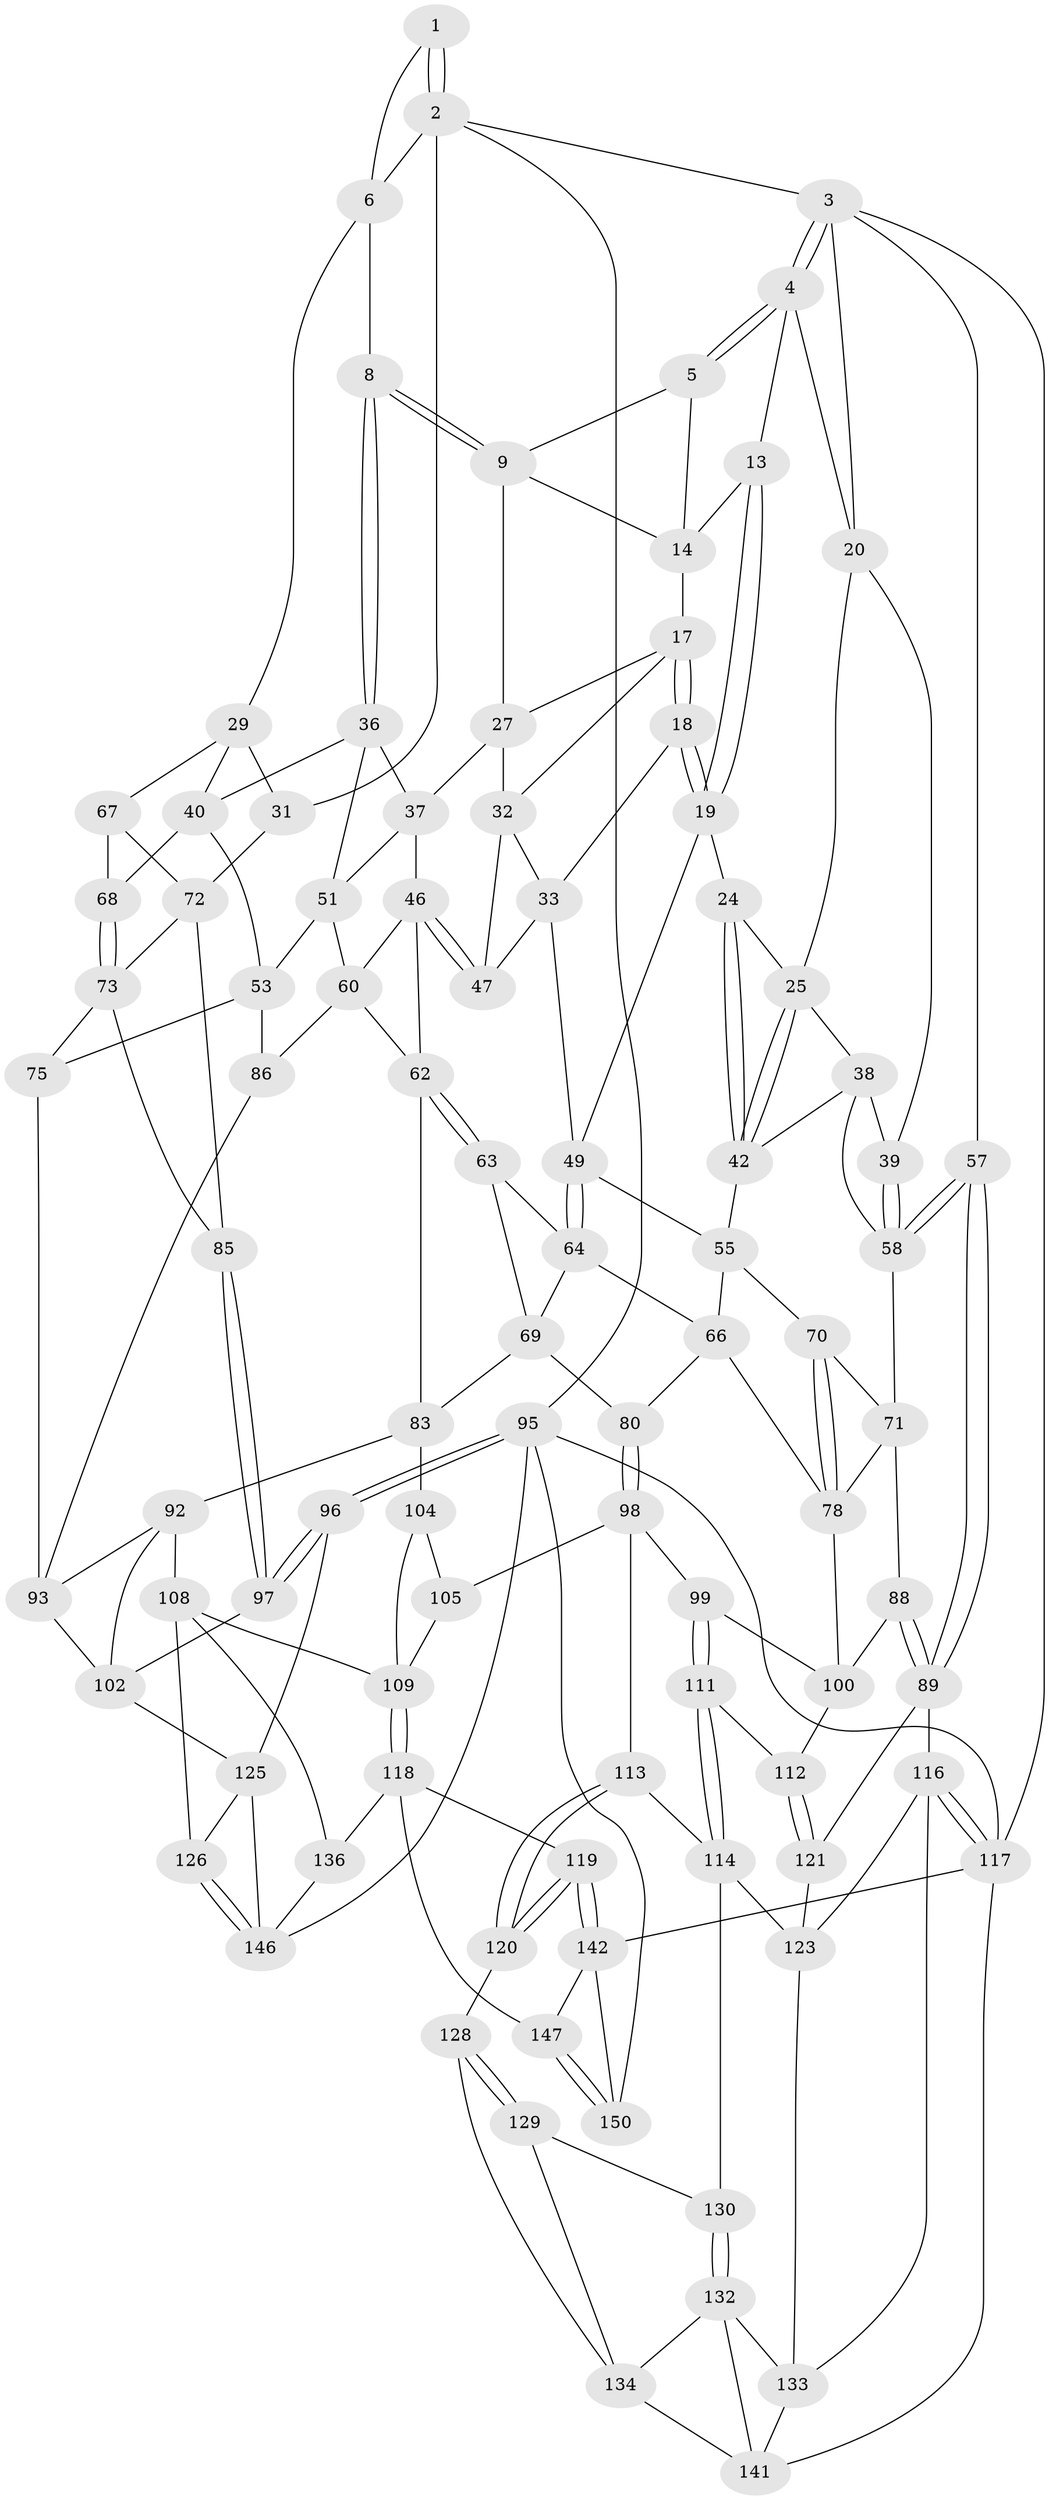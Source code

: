 // original degree distribution, {3: 0.013333333333333334, 6: 0.2, 5: 0.5733333333333334, 4: 0.21333333333333335}
// Generated by graph-tools (version 1.1) at 2025/42/03/06/25 10:42:31]
// undirected, 93 vertices, 204 edges
graph export_dot {
graph [start="1"]
  node [color=gray90,style=filled];
  1 [pos="+0.766592026954726+0"];
  2 [pos="+1+0",super="+15"];
  3 [pos="+0+0",super="+22"];
  4 [pos="+0.2683388550268607+0",super="+12"];
  5 [pos="+0.6697723568992544+0",super="+11"];
  6 [pos="+0.806887495246611+0.0019366064147544131",super="+7"];
  8 [pos="+0.779647867465262+0.1502750330541015"];
  9 [pos="+0.683402139333477+0.15302997432918095",super="+10"];
  13 [pos="+0.4604089715038672+0.057987761550613845"];
  14 [pos="+0.5430538103102682+0.09725380536483452",super="+16"];
  17 [pos="+0.5515582576921907+0.17864165601686474",super="+28"];
  18 [pos="+0.49230653005161856+0.22483834252377644"];
  19 [pos="+0.474240404857023+0.22637782496536812",super="+23"];
  20 [pos="+0.2402684045644549+0.007712134993071978",super="+21"];
  24 [pos="+0.42960158981924196+0.2332047328607897"];
  25 [pos="+0.29518376244163946+0.14574031176388186",super="+26"];
  27 [pos="+0.6491567280263355+0.21225401920722856",super="+34"];
  29 [pos="+1+0.20243315923499688",super="+30"];
  31 [pos="+1+0.2085583575369908"];
  32 [pos="+0.5946183885213766+0.2574275057523802",super="+35"];
  33 [pos="+0.5305831331360739+0.2528473873155765",super="+48"];
  36 [pos="+0.7845449317230541+0.21889574359124644",super="+41"];
  37 [pos="+0.7042363466652176+0.254998512356413",super="+45"];
  38 [pos="+0.21530678977470818+0.2630554070397372",super="+44"];
  39 [pos="+0.08439421351694612+0.2435432117628446"];
  40 [pos="+0.8547664049462257+0.2810054787338256",super="+52"];
  42 [pos="+0.3029268172843396+0.30691031181284206",super="+43"];
  46 [pos="+0.6580433370236975+0.35222633410333465",super="+61"];
  47 [pos="+0.6370445486062128+0.3212471673028125"];
  49 [pos="+0.5303428022370252+0.3530631440359615",super="+50"];
  51 [pos="+0.7717157740547679+0.2771958612268114",super="+54"];
  53 [pos="+0.8066013570282854+0.40997345139371416",super="+76"];
  55 [pos="+0.4028413319718448+0.36051635931077736",super="+56"];
  57 [pos="+0+0.4348049333716686"];
  58 [pos="+0.007669638150721287+0.3743316007509353",super="+59"];
  60 [pos="+0.6982223103015438+0.41229837451595736",super="+84"];
  62 [pos="+0.5963515337962079+0.41561003485778925",super="+82"];
  63 [pos="+0.5347168625132107+0.37328437731519243"];
  64 [pos="+0.5307802217133146+0.36756196241155364",super="+65"];
  66 [pos="+0.42272684207137395+0.3858929234496385",super="+77"];
  67 [pos="+0.8944211996115861+0.36714698183682876"];
  68 [pos="+0.8816290414908048+0.37073963524327547"];
  69 [pos="+0.5081617047398358+0.4398992039204153",super="+79"];
  70 [pos="+0.31896052555245513+0.4120710587260877"];
  71 [pos="+0.19817210421814152+0.47888884703409457",super="+87"];
  72 [pos="+0.9777520577629057+0.4150106520687801",super="+81"];
  73 [pos="+0.9264579583000708+0.44599243422266693",super="+74"];
  75 [pos="+0.8566437424915463+0.5335166982948553"];
  78 [pos="+0.3387550435398722+0.4990996483135773",super="+90"];
  80 [pos="+0.456950906578278+0.5222048693654511"];
  83 [pos="+0.5327950256662234+0.5273960797495287",super="+91"];
  85 [pos="+1+0.5331735996217583"];
  86 [pos="+0.6937147085991622+0.4992516473703908"];
  88 [pos="+0.15742764061462275+0.601110797799354"];
  89 [pos="+0+0.5014377539612435",super="+115"];
  92 [pos="+0.6725920432978963+0.5407010648483102",super="+103"];
  93 [pos="+0.6858055964838755+0.515859362329206",super="+94"];
  95 [pos="+1+1",super="+149"];
  96 [pos="+1+1"];
  97 [pos="+1+0.7133947078877294"];
  98 [pos="+0.39648748224057717+0.6356244462444097",super="+106"];
  99 [pos="+0.3470003932718941+0.6325537365891732"];
  100 [pos="+0.30759086428525517+0.5925559243328063",super="+101"];
  102 [pos="+0.8552903322927211+0.5836387287455851",super="+107"];
  104 [pos="+0.5448002405020268+0.6081825905390724"];
  105 [pos="+0.4426492170572156+0.6718574293381951"];
  108 [pos="+0.6967387312628704+0.7530540865790071",super="+127"];
  109 [pos="+0.6436047748892658+0.761929805049304",super="+110"];
  111 [pos="+0.31710858530651387+0.6851816518029452"];
  112 [pos="+0.1850810913174211+0.6857909958956732"];
  113 [pos="+0.4255638012880591+0.7611594450777597"];
  114 [pos="+0.32797899157519245+0.7571139544901181",super="+122"];
  116 [pos="+0+1",super="+131"];
  117 [pos="+0+1",super="+144"];
  118 [pos="+0.5985601741180483+0.8001550002305851",super="+137"];
  119 [pos="+0.5805639346988735+0.8148675861981393"];
  120 [pos="+0.47827088687817415+0.8273001216503878"];
  121 [pos="+0.1624860615571559+0.7514191423809602"];
  123 [pos="+0.1688350604639059+0.7927095655894296",super="+124"];
  125 [pos="+0.9545462191214398+0.7841166242969299",super="+139"];
  126 [pos="+0.8765539453270282+0.8232909223562495"];
  128 [pos="+0.4760046182670365+0.8302155389936277"];
  129 [pos="+0.39658213254323915+0.8502470690148535"];
  130 [pos="+0.31845144571154654+0.8365768420802737"];
  132 [pos="+0.31234610243473726+0.8969552149016116",super="+135"];
  133 [pos="+0.2695218683723854+0.8932109355801859",super="+138"];
  134 [pos="+0.34543572661715655+0.905293454777039",super="+140"];
  136 [pos="+0.7569726603796775+0.9011488051203004"];
  141 [pos="+0.3562755176879262+1",super="+145"];
  142 [pos="+0.5916598715012444+0.9056069508760604",super="+143"];
  146 [pos="+0.8979169818041159+0.927796480595891",super="+148"];
  147 [pos="+0.6850017678348796+0.9624332220941569"];
  150 [pos="+0.6397740345910699+1"];
  1 -- 2;
  1 -- 2;
  1 -- 6;
  2 -- 3;
  2 -- 95;
  2 -- 6;
  2 -- 31;
  3 -- 4;
  3 -- 4;
  3 -- 117;
  3 -- 57;
  3 -- 20;
  4 -- 5;
  4 -- 5;
  4 -- 13;
  4 -- 20;
  5 -- 9;
  5 -- 14;
  6 -- 8;
  6 -- 29;
  8 -- 9;
  8 -- 9;
  8 -- 36;
  8 -- 36;
  9 -- 27;
  9 -- 14;
  13 -- 14;
  13 -- 19;
  13 -- 19;
  14 -- 17;
  17 -- 18;
  17 -- 18;
  17 -- 32;
  17 -- 27;
  18 -- 19;
  18 -- 19;
  18 -- 33;
  19 -- 24;
  19 -- 49;
  20 -- 25;
  20 -- 39;
  24 -- 25;
  24 -- 42;
  24 -- 42;
  25 -- 42;
  25 -- 42;
  25 -- 38;
  27 -- 32;
  27 -- 37;
  29 -- 40;
  29 -- 67;
  29 -- 31;
  31 -- 72;
  32 -- 33;
  32 -- 47;
  33 -- 49;
  33 -- 47;
  36 -- 37;
  36 -- 40;
  36 -- 51;
  37 -- 51;
  37 -- 46;
  38 -- 39;
  38 -- 42;
  38 -- 58;
  39 -- 58;
  39 -- 58;
  40 -- 68;
  40 -- 53;
  42 -- 55;
  46 -- 47;
  46 -- 47;
  46 -- 62;
  46 -- 60;
  49 -- 64;
  49 -- 64;
  49 -- 55;
  51 -- 60;
  51 -- 53;
  53 -- 75;
  53 -- 86;
  55 -- 66;
  55 -- 70;
  57 -- 58;
  57 -- 58;
  57 -- 89;
  57 -- 89;
  58 -- 71;
  60 -- 86;
  60 -- 62;
  62 -- 63;
  62 -- 63;
  62 -- 83;
  63 -- 64;
  63 -- 69;
  64 -- 66;
  64 -- 69;
  66 -- 80;
  66 -- 78;
  67 -- 68;
  67 -- 72;
  68 -- 73;
  68 -- 73;
  69 -- 80;
  69 -- 83;
  70 -- 71;
  70 -- 78;
  70 -- 78;
  71 -- 88;
  71 -- 78;
  72 -- 73;
  72 -- 85;
  73 -- 75;
  73 -- 85;
  75 -- 93;
  78 -- 100;
  80 -- 98;
  80 -- 98;
  83 -- 104;
  83 -- 92;
  85 -- 97;
  85 -- 97;
  86 -- 93;
  88 -- 89;
  88 -- 89;
  88 -- 100;
  89 -- 116;
  89 -- 121;
  92 -- 93;
  92 -- 108;
  92 -- 102;
  93 -- 102;
  95 -- 96;
  95 -- 96;
  95 -- 117;
  95 -- 146;
  95 -- 150;
  96 -- 97;
  96 -- 97;
  96 -- 125;
  97 -- 102;
  98 -- 99;
  98 -- 105;
  98 -- 113;
  99 -- 100;
  99 -- 111;
  99 -- 111;
  100 -- 112;
  102 -- 125;
  104 -- 105;
  104 -- 109;
  105 -- 109;
  108 -- 109;
  108 -- 136;
  108 -- 126;
  109 -- 118;
  109 -- 118;
  111 -- 112;
  111 -- 114;
  111 -- 114;
  112 -- 121;
  112 -- 121;
  113 -- 114;
  113 -- 120;
  113 -- 120;
  114 -- 123;
  114 -- 130;
  116 -- 117;
  116 -- 117;
  116 -- 123;
  116 -- 133;
  117 -- 141;
  117 -- 142;
  118 -- 119;
  118 -- 136;
  118 -- 147;
  119 -- 120;
  119 -- 120;
  119 -- 142;
  119 -- 142;
  120 -- 128;
  121 -- 123;
  123 -- 133;
  125 -- 126;
  125 -- 146;
  126 -- 146;
  126 -- 146;
  128 -- 129;
  128 -- 129;
  128 -- 134;
  129 -- 130;
  129 -- 134;
  130 -- 132;
  130 -- 132;
  132 -- 133;
  132 -- 141;
  132 -- 134;
  133 -- 141;
  134 -- 141;
  136 -- 146;
  142 -- 147;
  142 -- 150;
  147 -- 150;
  147 -- 150;
}
